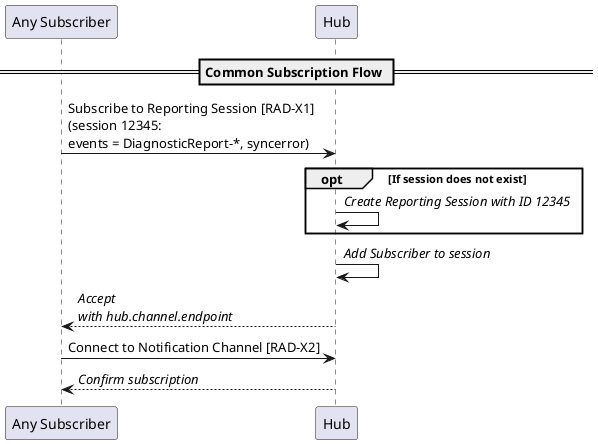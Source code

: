 @startuml

participant "Any Subscriber" as Sub
participant Hub as Hub

== Common Subscription Flow ==

Sub->Hub: Subscribe to Reporting Session [RAD-X1]\n(session 12345:\nevents = DiagnosticReport-*, syncerror)

opt If session does not exist
Hub->Hub: //Create Reporting Session with ID 12345//
end

Hub->Hub: //Add Subscriber to session//

Hub-->Sub: //Accept//\n//with hub.channel.endpoint//
Sub->Hub: Connect to Notification Channel [RAD-X2]
Hub-->Sub: //Confirm subscription//

@enduml